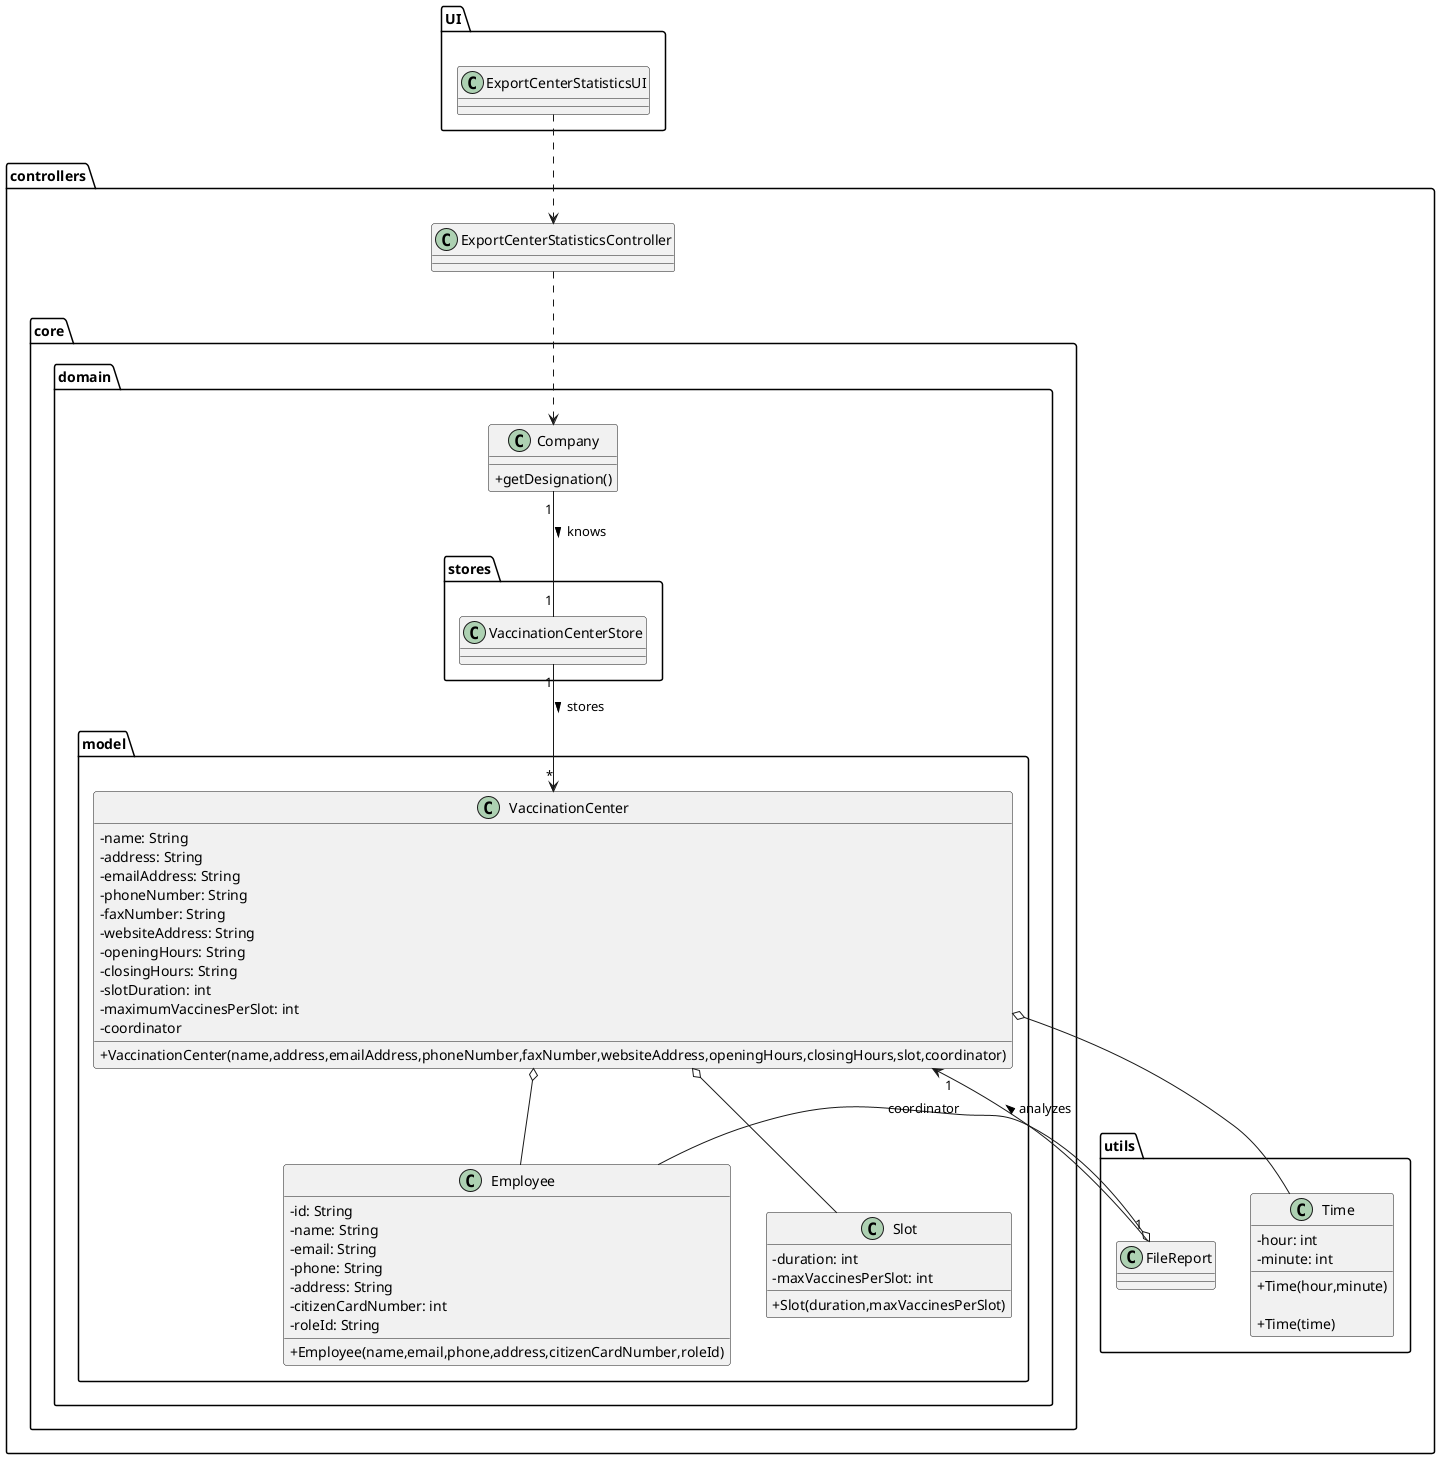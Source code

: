 @startuml US15_CD
skinparam classAttributeIconSize 0

package UI {
class ExportCenterStatisticsUI {}
}

package controllers {
     class ExportCenterStatisticsController {

     }

   package utils {
     class Time {
       - hour: int
       - minute: int
       +Time(hour,minute)

       +Time(time)
     }
    class FileReport {}
   }

package core {
  package domain {

class Company {
    +getDesignation()
}

    package model {


class VaccinationCenter {
    - name: String
    - address: String
    - emailAddress: String
    - phoneNumber: String
    - faxNumber: String
    - websiteAddress: String
    - openingHours: String
    - closingHours: String
    - slotDuration: int
    - maximumVaccinesPerSlot: int
    - coordinator
        
    +VaccinationCenter(name,address,emailAddress,phoneNumber,faxNumber,websiteAddress,openingHours,closingHours,slot,coordinator)
}


class Employee {
    -id: String 
    -name: String 
    -email: String 
    -phone: String 
    -address: String 
    -citizenCardNumber: int 
    -roleId: String 

    +Employee(name,email,phone,address,citizenCardNumber,roleId)
}

class Slot {
    -duration: int
    -maxVaccinesPerSlot: int

    +Slot(duration,maxVaccinesPerSlot)
}

}

package stores {
      class VaccinationCenterStore {}
      }
    }





ExportCenterStatisticsUI ..> ExportCenterStatisticsController

ExportCenterStatisticsController ..> Company

Company "1" -- "1" VaccinationCenterStore : knows >

VaccinationCenter o-- Employee
VaccinationCenter o-- Time 
VaccinationCenter o-- Slot
Employee --o FileReport : coordinator
FileReport "1" --> "1" VaccinationCenter : analyzes >

VaccinationCenterStore "1" --> "*" VaccinationCenter : stores >
@enduml